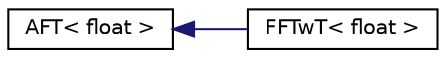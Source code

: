 digraph "Graphical Class Hierarchy"
{
  edge [fontname="Helvetica",fontsize="10",labelfontname="Helvetica",labelfontsize="10"];
  node [fontname="Helvetica",fontsize="10",shape=record];
  rankdir="LR";
  Node0 [label="AFT\< float \>",height=0.2,width=0.4,color="black", fillcolor="white", style="filled",URL="$classAFT.html"];
  Node0 -> Node1 [dir="back",color="midnightblue",fontsize="10",style="solid",fontname="Helvetica"];
  Node1 [label="FFTwT\< float \>",height=0.2,width=0.4,color="black", fillcolor="white", style="filled",URL="$classFFTwT.html"];
}
